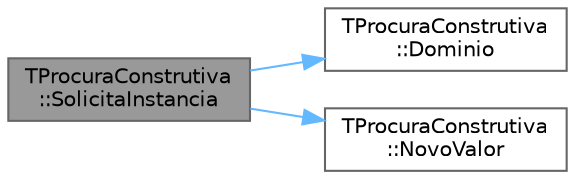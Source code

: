 digraph "TProcuraConstrutiva::SolicitaInstancia"
{
 // LATEX_PDF_SIZE
  bgcolor="transparent";
  edge [fontname=Helvetica,fontsize=10,labelfontname=Helvetica,labelfontsize=10];
  node [fontname=Helvetica,fontsize=10,shape=box,height=0.2,width=0.4];
  rankdir="LR";
  Node1 [id="Node000001",label="TProcuraConstrutiva\l::SolicitaInstancia",height=0.2,width=0.4,color="gray40", fillcolor="grey60", style="filled", fontcolor="black",tooltip=" "];
  Node1 -> Node2 [id="edge3_Node000001_Node000002",color="steelblue1",style="solid",tooltip=" "];
  Node2 [id="Node000002",label="TProcuraConstrutiva\l::Dominio",height=0.2,width=0.4,color="grey40", fillcolor="white", style="filled",URL="$classTProcuraConstrutiva.html#a6dc1daad843c50560a5f3dd8bbe23f56",tooltip=" "];
  Node1 -> Node3 [id="edge4_Node000001_Node000003",color="steelblue1",style="solid",tooltip=" "];
  Node3 [id="Node000003",label="TProcuraConstrutiva\l::NovoValor",height=0.2,width=0.4,color="grey40", fillcolor="white", style="filled",URL="$classTProcuraConstrutiva.html#a47abc151fcdd67c126b99672870d7dca",tooltip=" "];
}
